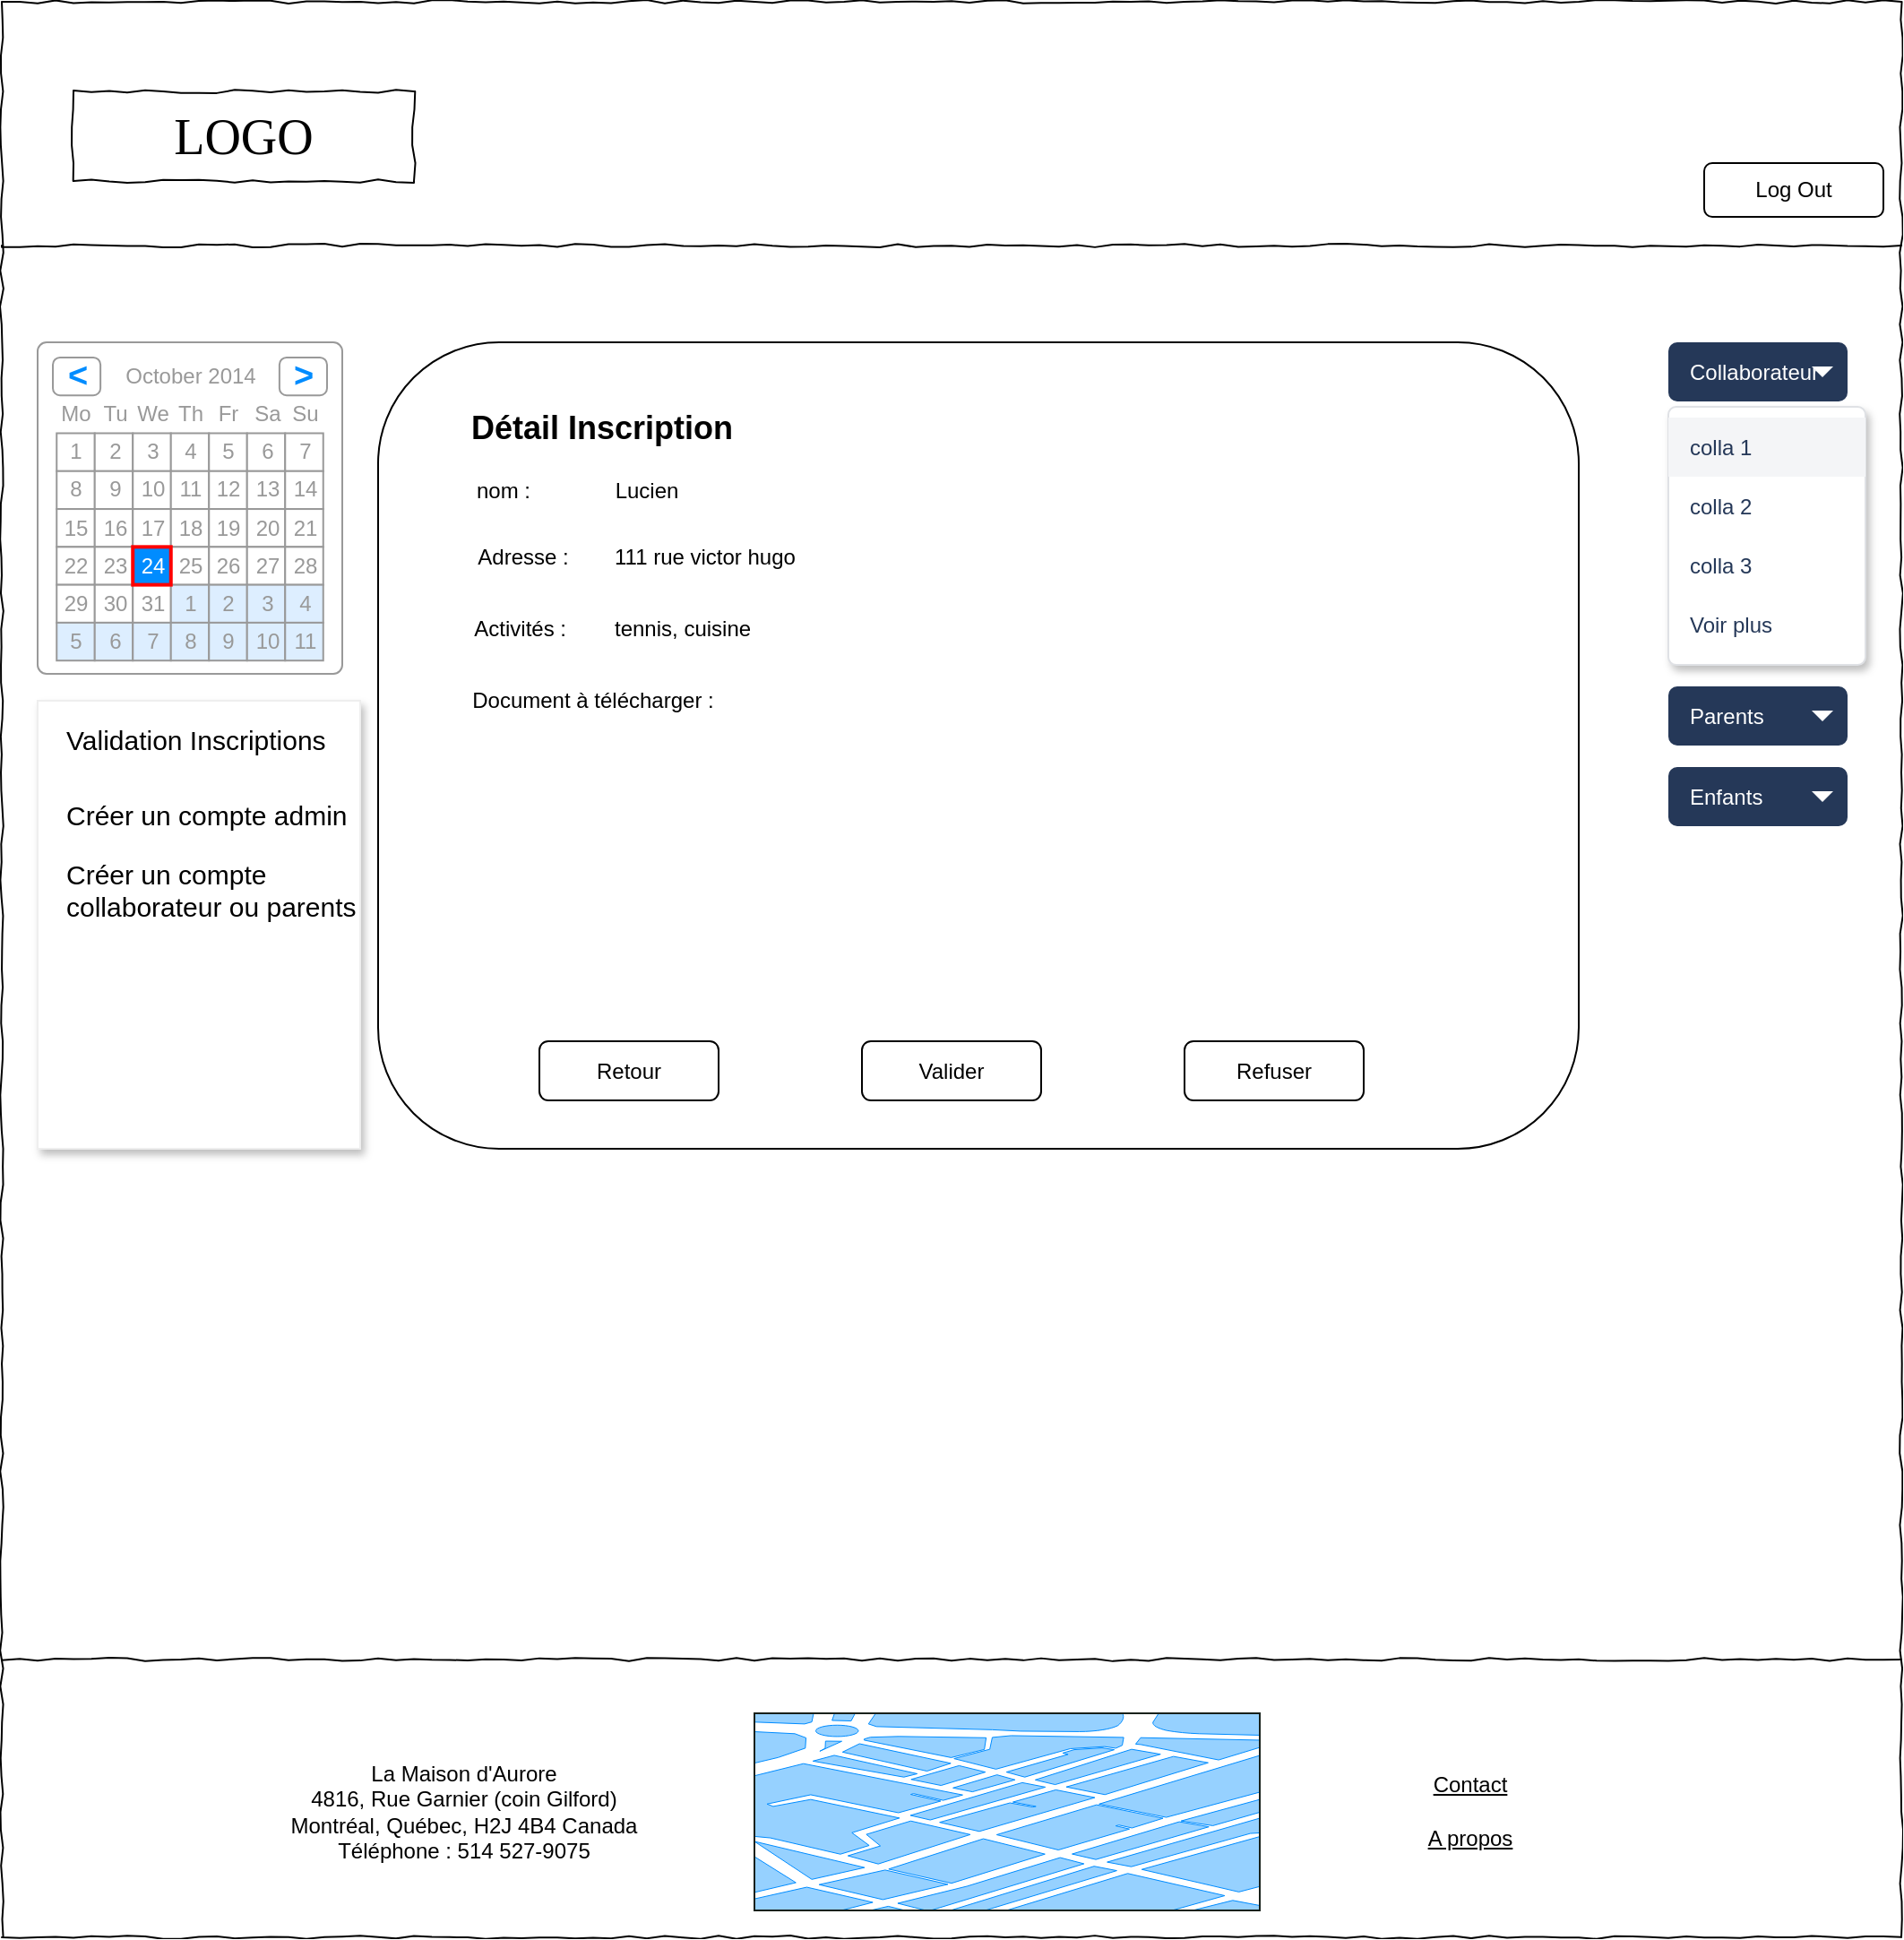 <mxfile version="12.7.8" type="device"><diagram id="pYdvfN5qoWfZJTJxI68F" name="Page-1"><mxGraphModel dx="1278" dy="531" grid="1" gridSize="10" guides="1" tooltips="1" connect="1" arrows="1" fold="1" page="1" pageScale="1" pageWidth="850" pageHeight="1100" math="0" shadow="0"><root><mxCell id="EzVGDinSTwjoO5Y0ohgU-0"/><mxCell id="EzVGDinSTwjoO5Y0ohgU-1" parent="EzVGDinSTwjoO5Y0ohgU-0"/><mxCell id="vW4Id9L8aDtQEj2Flu6k-0" value="" style="whiteSpace=wrap;html=1;rounded=0;shadow=0;labelBackgroundColor=none;strokeColor=#000000;strokeWidth=1;fillColor=none;fontFamily=Verdana;fontSize=12;fontColor=#000000;align=center;comic=1;" vertex="1" parent="EzVGDinSTwjoO5Y0ohgU-1"><mxGeometry x="20" y="10" width="1060" height="1080" as="geometry"/></mxCell><mxCell id="vW4Id9L8aDtQEj2Flu6k-1" value="LOGO" style="whiteSpace=wrap;html=1;rounded=0;shadow=0;labelBackgroundColor=none;strokeWidth=1;fontFamily=Verdana;fontSize=28;align=center;comic=1;" vertex="1" parent="EzVGDinSTwjoO5Y0ohgU-1"><mxGeometry x="60" y="60" width="190" height="50" as="geometry"/></mxCell><mxCell id="vW4Id9L8aDtQEj2Flu6k-2" value="" style="line;strokeWidth=1;html=1;rounded=0;shadow=0;labelBackgroundColor=none;fillColor=none;fontFamily=Verdana;fontSize=14;fontColor=#000000;align=center;comic=1;" vertex="1" parent="EzVGDinSTwjoO5Y0ohgU-1"><mxGeometry x="20" y="141" width="1060" height="10" as="geometry"/></mxCell><mxCell id="vW4Id9L8aDtQEj2Flu6k-3" value="" style="line;strokeWidth=1;html=1;rounded=0;shadow=0;labelBackgroundColor=none;fillColor=none;fontFamily=Verdana;fontSize=14;fontColor=#000000;align=center;comic=1;" vertex="1" parent="EzVGDinSTwjoO5Y0ohgU-1"><mxGeometry x="20" y="930" width="1060" height="10" as="geometry"/></mxCell><mxCell id="vW4Id9L8aDtQEj2Flu6k-4" value="Contact" style="text;html=1;strokeColor=none;fillColor=none;align=center;verticalAlign=middle;whiteSpace=wrap;rounded=0;fontStyle=4" vertex="1" parent="EzVGDinSTwjoO5Y0ohgU-1"><mxGeometry x="773" y="995" width="133" height="20" as="geometry"/></mxCell><mxCell id="vW4Id9L8aDtQEj2Flu6k-5" value="A propos" style="text;html=1;strokeColor=none;fillColor=none;align=center;verticalAlign=middle;whiteSpace=wrap;rounded=0;fontStyle=4" vertex="1" parent="EzVGDinSTwjoO5Y0ohgU-1"><mxGeometry x="773" y="1025" width="133" height="20" as="geometry"/></mxCell><mxCell id="vW4Id9L8aDtQEj2Flu6k-6" value="" style="verticalLabelPosition=bottom;verticalAlign=top;html=1;shadow=0;dashed=0;strokeWidth=1;shape=mxgraph.ios.iBgMap;strokeColor=#18211b;strokeColor2=#008cff;fillColor2=#96D1FF;" vertex="1" parent="EzVGDinSTwjoO5Y0ohgU-1"><mxGeometry x="440" y="965" width="282" height="110" as="geometry"/></mxCell><mxCell id="vW4Id9L8aDtQEj2Flu6k-7" value="La Maison d'Aurore &lt;br&gt;4816, Rue Garnier (coin Gilford)&lt;br&gt;Montréal, Québec, H2J 4B4 Canada &lt;br&gt;Téléphone : 514 527-9075" style="text;html=1;strokeColor=none;fillColor=none;align=center;verticalAlign=middle;whiteSpace=wrap;rounded=0;fontStyle=0" vertex="1" parent="EzVGDinSTwjoO5Y0ohgU-1"><mxGeometry x="177.5" y="955" width="200" height="130" as="geometry"/></mxCell><mxCell id="Zo04l2iPIsnCxyLnfSjC-65" value="" style="rounded=1;whiteSpace=wrap;html=1;" vertex="1" parent="EzVGDinSTwjoO5Y0ohgU-1"><mxGeometry x="230" y="200" width="670" height="450" as="geometry"/></mxCell><mxCell id="Zo04l2iPIsnCxyLnfSjC-66" value="&lt;b&gt;&lt;font style=&quot;font-size: 18px&quot;&gt;Détail Inscription&lt;/font&gt;&lt;/b&gt;" style="text;html=1;strokeColor=none;fillColor=none;align=left;verticalAlign=middle;whiteSpace=wrap;rounded=0;" vertex="1" parent="EzVGDinSTwjoO5Y0ohgU-1"><mxGeometry x="280" y="238" width="370" height="20" as="geometry"/></mxCell><mxCell id="Zo04l2iPIsnCxyLnfSjC-91" value="" style="group" vertex="1" connectable="0" parent="EzVGDinSTwjoO5Y0ohgU-1"><mxGeometry x="40" y="200" width="170" height="185" as="geometry"/></mxCell><mxCell id="Zo04l2iPIsnCxyLnfSjC-12" value="" style="strokeWidth=1;shadow=0;dashed=0;align=center;html=1;shape=mxgraph.mockup.forms.rrect;rSize=5;strokeColor=#999999;fillColor=#ffffff;" vertex="1" parent="Zo04l2iPIsnCxyLnfSjC-91"><mxGeometry width="170" height="185" as="geometry"/></mxCell><mxCell id="Zo04l2iPIsnCxyLnfSjC-13" value="October 2014" style="strokeWidth=1;shadow=0;dashed=0;align=center;html=1;shape=mxgraph.mockup.forms.anchor;fontColor=#999999;" vertex="1" parent="Zo04l2iPIsnCxyLnfSjC-12"><mxGeometry x="31.875" y="8.457" width="106.25" height="21.143" as="geometry"/></mxCell><mxCell id="Zo04l2iPIsnCxyLnfSjC-14" value="&lt;" style="strokeWidth=1;shadow=0;dashed=0;align=center;html=1;shape=mxgraph.mockup.forms.rrect;rSize=4;strokeColor=#999999;fontColor=#008cff;fontSize=19;fontStyle=1;" vertex="1" parent="Zo04l2iPIsnCxyLnfSjC-12"><mxGeometry x="8.5" y="8.457" width="26.562" height="21.143" as="geometry"/></mxCell><mxCell id="Zo04l2iPIsnCxyLnfSjC-15" value="&gt;" style="strokeWidth=1;shadow=0;dashed=0;align=center;html=1;shape=mxgraph.mockup.forms.rrect;rSize=4;strokeColor=#999999;fontColor=#008cff;fontSize=19;fontStyle=1;" vertex="1" parent="Zo04l2iPIsnCxyLnfSjC-12"><mxGeometry x="134.938" y="8.457" width="26.562" height="21.143" as="geometry"/></mxCell><mxCell id="Zo04l2iPIsnCxyLnfSjC-16" value="Mo" style="strokeWidth=1;shadow=0;dashed=0;align=center;html=1;shape=mxgraph.mockup.forms.anchor;fontColor=#999999;" vertex="1" parent="Zo04l2iPIsnCxyLnfSjC-12"><mxGeometry x="10.625" y="29.6" width="21.25" height="21.143" as="geometry"/></mxCell><mxCell id="Zo04l2iPIsnCxyLnfSjC-17" value="Tu" style="strokeWidth=1;shadow=0;dashed=0;align=center;html=1;shape=mxgraph.mockup.forms.anchor;fontColor=#999999;" vertex="1" parent="Zo04l2iPIsnCxyLnfSjC-12"><mxGeometry x="31.875" y="29.6" width="21.25" height="21.143" as="geometry"/></mxCell><mxCell id="Zo04l2iPIsnCxyLnfSjC-18" value="We" style="strokeWidth=1;shadow=0;dashed=0;align=center;html=1;shape=mxgraph.mockup.forms.anchor;fontColor=#999999;" vertex="1" parent="Zo04l2iPIsnCxyLnfSjC-12"><mxGeometry x="53.125" y="29.6" width="21.25" height="21.143" as="geometry"/></mxCell><mxCell id="Zo04l2iPIsnCxyLnfSjC-19" value="Th" style="strokeWidth=1;shadow=0;dashed=0;align=center;html=1;shape=mxgraph.mockup.forms.anchor;fontColor=#999999;" vertex="1" parent="Zo04l2iPIsnCxyLnfSjC-12"><mxGeometry x="74.375" y="29.6" width="21.25" height="21.143" as="geometry"/></mxCell><mxCell id="Zo04l2iPIsnCxyLnfSjC-20" value="Fr" style="strokeWidth=1;shadow=0;dashed=0;align=center;html=1;shape=mxgraph.mockup.forms.anchor;fontColor=#999999;" vertex="1" parent="Zo04l2iPIsnCxyLnfSjC-12"><mxGeometry x="95.625" y="29.6" width="21.25" height="21.143" as="geometry"/></mxCell><mxCell id="Zo04l2iPIsnCxyLnfSjC-21" value="Sa" style="strokeWidth=1;shadow=0;dashed=0;align=center;html=1;shape=mxgraph.mockup.forms.anchor;fontColor=#999999;" vertex="1" parent="Zo04l2iPIsnCxyLnfSjC-12"><mxGeometry x="116.875" y="29.6" width="21.25" height="21.143" as="geometry"/></mxCell><mxCell id="Zo04l2iPIsnCxyLnfSjC-22" value="Su" style="strokeWidth=1;shadow=0;dashed=0;align=center;html=1;shape=mxgraph.mockup.forms.anchor;fontColor=#999999;" vertex="1" parent="Zo04l2iPIsnCxyLnfSjC-12"><mxGeometry x="138.125" y="29.6" width="21.25" height="21.143" as="geometry"/></mxCell><mxCell id="Zo04l2iPIsnCxyLnfSjC-23" value="1" style="strokeWidth=1;shadow=0;dashed=0;align=center;html=1;shape=mxgraph.mockup.forms.rrect;rSize=0;strokeColor=#999999;fontColor=#999999;" vertex="1" parent="Zo04l2iPIsnCxyLnfSjC-12"><mxGeometry x="10.625" y="50.743" width="21.25" height="21.143" as="geometry"/></mxCell><mxCell id="Zo04l2iPIsnCxyLnfSjC-24" value="2" style="strokeWidth=1;shadow=0;dashed=0;align=center;html=1;shape=mxgraph.mockup.forms.rrect;rSize=0;strokeColor=#999999;fontColor=#999999;" vertex="1" parent="Zo04l2iPIsnCxyLnfSjC-12"><mxGeometry x="31.875" y="50.743" width="21.25" height="21.143" as="geometry"/></mxCell><mxCell id="Zo04l2iPIsnCxyLnfSjC-25" value="3" style="strokeWidth=1;shadow=0;dashed=0;align=center;html=1;shape=mxgraph.mockup.forms.rrect;rSize=0;strokeColor=#999999;fontColor=#999999;" vertex="1" parent="Zo04l2iPIsnCxyLnfSjC-12"><mxGeometry x="53.125" y="50.743" width="21.25" height="21.143" as="geometry"/></mxCell><mxCell id="Zo04l2iPIsnCxyLnfSjC-26" value="4" style="strokeWidth=1;shadow=0;dashed=0;align=center;html=1;shape=mxgraph.mockup.forms.rrect;rSize=0;strokeColor=#999999;fontColor=#999999;" vertex="1" parent="Zo04l2iPIsnCxyLnfSjC-12"><mxGeometry x="74.375" y="50.743" width="21.25" height="21.143" as="geometry"/></mxCell><mxCell id="Zo04l2iPIsnCxyLnfSjC-27" value="5" style="strokeWidth=1;shadow=0;dashed=0;align=center;html=1;shape=mxgraph.mockup.forms.rrect;rSize=0;strokeColor=#999999;fontColor=#999999;" vertex="1" parent="Zo04l2iPIsnCxyLnfSjC-12"><mxGeometry x="95.625" y="50.743" width="21.25" height="21.143" as="geometry"/></mxCell><mxCell id="Zo04l2iPIsnCxyLnfSjC-28" value="6" style="strokeWidth=1;shadow=0;dashed=0;align=center;html=1;shape=mxgraph.mockup.forms.rrect;rSize=0;strokeColor=#999999;fontColor=#999999;" vertex="1" parent="Zo04l2iPIsnCxyLnfSjC-12"><mxGeometry x="116.875" y="50.743" width="21.25" height="21.143" as="geometry"/></mxCell><mxCell id="Zo04l2iPIsnCxyLnfSjC-29" value="7" style="strokeWidth=1;shadow=0;dashed=0;align=center;html=1;shape=mxgraph.mockup.forms.rrect;rSize=0;strokeColor=#999999;fontColor=#999999;" vertex="1" parent="Zo04l2iPIsnCxyLnfSjC-12"><mxGeometry x="138.125" y="50.743" width="21.25" height="21.143" as="geometry"/></mxCell><mxCell id="Zo04l2iPIsnCxyLnfSjC-30" value="8" style="strokeWidth=1;shadow=0;dashed=0;align=center;html=1;shape=mxgraph.mockup.forms.rrect;rSize=0;strokeColor=#999999;fontColor=#999999;" vertex="1" parent="Zo04l2iPIsnCxyLnfSjC-12"><mxGeometry x="10.625" y="71.886" width="21.25" height="21.143" as="geometry"/></mxCell><mxCell id="Zo04l2iPIsnCxyLnfSjC-31" value="9" style="strokeWidth=1;shadow=0;dashed=0;align=center;html=1;shape=mxgraph.mockup.forms.rrect;rSize=0;strokeColor=#999999;fontColor=#999999;" vertex="1" parent="Zo04l2iPIsnCxyLnfSjC-12"><mxGeometry x="31.875" y="71.886" width="21.25" height="21.143" as="geometry"/></mxCell><mxCell id="Zo04l2iPIsnCxyLnfSjC-32" value="10" style="strokeWidth=1;shadow=0;dashed=0;align=center;html=1;shape=mxgraph.mockup.forms.rrect;rSize=0;strokeColor=#999999;fontColor=#999999;" vertex="1" parent="Zo04l2iPIsnCxyLnfSjC-12"><mxGeometry x="53.125" y="71.886" width="21.25" height="21.143" as="geometry"/></mxCell><mxCell id="Zo04l2iPIsnCxyLnfSjC-33" value="11" style="strokeWidth=1;shadow=0;dashed=0;align=center;html=1;shape=mxgraph.mockup.forms.rrect;rSize=0;strokeColor=#999999;fontColor=#999999;" vertex="1" parent="Zo04l2iPIsnCxyLnfSjC-12"><mxGeometry x="74.375" y="71.886" width="21.25" height="21.143" as="geometry"/></mxCell><mxCell id="Zo04l2iPIsnCxyLnfSjC-34" value="12" style="strokeWidth=1;shadow=0;dashed=0;align=center;html=1;shape=mxgraph.mockup.forms.rrect;rSize=0;strokeColor=#999999;fontColor=#999999;" vertex="1" parent="Zo04l2iPIsnCxyLnfSjC-12"><mxGeometry x="95.625" y="71.886" width="21.25" height="21.143" as="geometry"/></mxCell><mxCell id="Zo04l2iPIsnCxyLnfSjC-35" value="13" style="strokeWidth=1;shadow=0;dashed=0;align=center;html=1;shape=mxgraph.mockup.forms.rrect;rSize=0;strokeColor=#999999;fontColor=#999999;" vertex="1" parent="Zo04l2iPIsnCxyLnfSjC-12"><mxGeometry x="116.875" y="71.886" width="21.25" height="21.143" as="geometry"/></mxCell><mxCell id="Zo04l2iPIsnCxyLnfSjC-36" value="14" style="strokeWidth=1;shadow=0;dashed=0;align=center;html=1;shape=mxgraph.mockup.forms.rrect;rSize=0;strokeColor=#999999;fontColor=#999999;" vertex="1" parent="Zo04l2iPIsnCxyLnfSjC-12"><mxGeometry x="138.125" y="71.886" width="21.25" height="21.143" as="geometry"/></mxCell><mxCell id="Zo04l2iPIsnCxyLnfSjC-37" value="15" style="strokeWidth=1;shadow=0;dashed=0;align=center;html=1;shape=mxgraph.mockup.forms.rrect;rSize=0;strokeColor=#999999;fontColor=#999999;" vertex="1" parent="Zo04l2iPIsnCxyLnfSjC-12"><mxGeometry x="10.625" y="93.029" width="21.25" height="21.143" as="geometry"/></mxCell><mxCell id="Zo04l2iPIsnCxyLnfSjC-38" value="16" style="strokeWidth=1;shadow=0;dashed=0;align=center;html=1;shape=mxgraph.mockup.forms.rrect;rSize=0;strokeColor=#999999;fontColor=#999999;" vertex="1" parent="Zo04l2iPIsnCxyLnfSjC-12"><mxGeometry x="31.875" y="93.029" width="21.25" height="21.143" as="geometry"/></mxCell><mxCell id="Zo04l2iPIsnCxyLnfSjC-39" value="17" style="strokeWidth=1;shadow=0;dashed=0;align=center;html=1;shape=mxgraph.mockup.forms.rrect;rSize=0;strokeColor=#999999;fontColor=#999999;" vertex="1" parent="Zo04l2iPIsnCxyLnfSjC-12"><mxGeometry x="53.125" y="93.029" width="21.25" height="21.143" as="geometry"/></mxCell><mxCell id="Zo04l2iPIsnCxyLnfSjC-40" value="18" style="strokeWidth=1;shadow=0;dashed=0;align=center;html=1;shape=mxgraph.mockup.forms.rrect;rSize=0;strokeColor=#999999;fontColor=#999999;" vertex="1" parent="Zo04l2iPIsnCxyLnfSjC-12"><mxGeometry x="74.375" y="93.029" width="21.25" height="21.143" as="geometry"/></mxCell><mxCell id="Zo04l2iPIsnCxyLnfSjC-41" value="19" style="strokeWidth=1;shadow=0;dashed=0;align=center;html=1;shape=mxgraph.mockup.forms.rrect;rSize=0;strokeColor=#999999;fontColor=#999999;" vertex="1" parent="Zo04l2iPIsnCxyLnfSjC-12"><mxGeometry x="95.625" y="93.029" width="21.25" height="21.143" as="geometry"/></mxCell><mxCell id="Zo04l2iPIsnCxyLnfSjC-42" value="20" style="strokeWidth=1;shadow=0;dashed=0;align=center;html=1;shape=mxgraph.mockup.forms.rrect;rSize=0;strokeColor=#999999;fontColor=#999999;" vertex="1" parent="Zo04l2iPIsnCxyLnfSjC-12"><mxGeometry x="116.875" y="93.029" width="21.25" height="21.143" as="geometry"/></mxCell><mxCell id="Zo04l2iPIsnCxyLnfSjC-43" value="21" style="strokeWidth=1;shadow=0;dashed=0;align=center;html=1;shape=mxgraph.mockup.forms.rrect;rSize=0;strokeColor=#999999;fontColor=#999999;" vertex="1" parent="Zo04l2iPIsnCxyLnfSjC-12"><mxGeometry x="138.125" y="93.029" width="21.25" height="21.143" as="geometry"/></mxCell><mxCell id="Zo04l2iPIsnCxyLnfSjC-44" value="22" style="strokeWidth=1;shadow=0;dashed=0;align=center;html=1;shape=mxgraph.mockup.forms.rrect;rSize=0;strokeColor=#999999;fontColor=#999999;" vertex="1" parent="Zo04l2iPIsnCxyLnfSjC-12"><mxGeometry x="10.625" y="114.171" width="21.25" height="21.143" as="geometry"/></mxCell><mxCell id="Zo04l2iPIsnCxyLnfSjC-45" value="23" style="strokeWidth=1;shadow=0;dashed=0;align=center;html=1;shape=mxgraph.mockup.forms.rrect;rSize=0;strokeColor=#999999;fontColor=#999999;" vertex="1" parent="Zo04l2iPIsnCxyLnfSjC-12"><mxGeometry x="31.875" y="114.171" width="21.25" height="21.143" as="geometry"/></mxCell><mxCell id="Zo04l2iPIsnCxyLnfSjC-46" value="25" style="strokeWidth=1;shadow=0;dashed=0;align=center;html=1;shape=mxgraph.mockup.forms.rrect;rSize=0;strokeColor=#999999;fontColor=#999999;" vertex="1" parent="Zo04l2iPIsnCxyLnfSjC-12"><mxGeometry x="74.375" y="114.171" width="21.25" height="21.143" as="geometry"/></mxCell><mxCell id="Zo04l2iPIsnCxyLnfSjC-47" value="26" style="strokeWidth=1;shadow=0;dashed=0;align=center;html=1;shape=mxgraph.mockup.forms.rrect;rSize=0;strokeColor=#999999;fontColor=#999999;" vertex="1" parent="Zo04l2iPIsnCxyLnfSjC-12"><mxGeometry x="95.625" y="114.171" width="21.25" height="21.143" as="geometry"/></mxCell><mxCell id="Zo04l2iPIsnCxyLnfSjC-48" value="27" style="strokeWidth=1;shadow=0;dashed=0;align=center;html=1;shape=mxgraph.mockup.forms.rrect;rSize=0;strokeColor=#999999;fontColor=#999999;" vertex="1" parent="Zo04l2iPIsnCxyLnfSjC-12"><mxGeometry x="116.875" y="114.171" width="21.25" height="21.143" as="geometry"/></mxCell><mxCell id="Zo04l2iPIsnCxyLnfSjC-49" value="28" style="strokeWidth=1;shadow=0;dashed=0;align=center;html=1;shape=mxgraph.mockup.forms.rrect;rSize=0;strokeColor=#999999;fontColor=#999999;" vertex="1" parent="Zo04l2iPIsnCxyLnfSjC-12"><mxGeometry x="138.125" y="114.171" width="21.25" height="21.143" as="geometry"/></mxCell><mxCell id="Zo04l2iPIsnCxyLnfSjC-50" value="29" style="strokeWidth=1;shadow=0;dashed=0;align=center;html=1;shape=mxgraph.mockup.forms.rrect;rSize=0;strokeColor=#999999;fontColor=#999999;" vertex="1" parent="Zo04l2iPIsnCxyLnfSjC-12"><mxGeometry x="10.625" y="135.314" width="21.25" height="21.143" as="geometry"/></mxCell><mxCell id="Zo04l2iPIsnCxyLnfSjC-51" value="30" style="strokeWidth=1;shadow=0;dashed=0;align=center;html=1;shape=mxgraph.mockup.forms.rrect;rSize=0;strokeColor=#999999;fontColor=#999999;" vertex="1" parent="Zo04l2iPIsnCxyLnfSjC-12"><mxGeometry x="31.875" y="135.314" width="21.25" height="21.143" as="geometry"/></mxCell><mxCell id="Zo04l2iPIsnCxyLnfSjC-52" value="31" style="strokeWidth=1;shadow=0;dashed=0;align=center;html=1;shape=mxgraph.mockup.forms.rrect;rSize=0;strokeColor=#999999;fontColor=#999999;" vertex="1" parent="Zo04l2iPIsnCxyLnfSjC-12"><mxGeometry x="53.125" y="135.314" width="21.25" height="21.143" as="geometry"/></mxCell><mxCell id="Zo04l2iPIsnCxyLnfSjC-53" value="1" style="strokeWidth=1;shadow=0;dashed=0;align=center;html=1;shape=mxgraph.mockup.forms.rrect;rSize=0;strokeColor=#999999;fontColor=#999999;fillColor=#ddeeff;" vertex="1" parent="Zo04l2iPIsnCxyLnfSjC-12"><mxGeometry x="74.375" y="135.314" width="21.25" height="21.143" as="geometry"/></mxCell><mxCell id="Zo04l2iPIsnCxyLnfSjC-54" value="2" style="strokeWidth=1;shadow=0;dashed=0;align=center;html=1;shape=mxgraph.mockup.forms.rrect;rSize=0;strokeColor=#999999;fontColor=#999999;fillColor=#ddeeff;" vertex="1" parent="Zo04l2iPIsnCxyLnfSjC-12"><mxGeometry x="95.625" y="135.314" width="21.25" height="21.143" as="geometry"/></mxCell><mxCell id="Zo04l2iPIsnCxyLnfSjC-55" value="3" style="strokeWidth=1;shadow=0;dashed=0;align=center;html=1;shape=mxgraph.mockup.forms.rrect;rSize=0;strokeColor=#999999;fontColor=#999999;fillColor=#ddeeff;" vertex="1" parent="Zo04l2iPIsnCxyLnfSjC-12"><mxGeometry x="116.875" y="135.314" width="21.25" height="21.143" as="geometry"/></mxCell><mxCell id="Zo04l2iPIsnCxyLnfSjC-56" value="4" style="strokeWidth=1;shadow=0;dashed=0;align=center;html=1;shape=mxgraph.mockup.forms.rrect;rSize=0;strokeColor=#999999;fontColor=#999999;fillColor=#ddeeff;" vertex="1" parent="Zo04l2iPIsnCxyLnfSjC-12"><mxGeometry x="138.125" y="135.314" width="21.25" height="21.143" as="geometry"/></mxCell><mxCell id="Zo04l2iPIsnCxyLnfSjC-57" value="5" style="strokeWidth=1;shadow=0;dashed=0;align=center;html=1;shape=mxgraph.mockup.forms.rrect;rSize=0;strokeColor=#999999;fontColor=#999999;fillColor=#ddeeff;" vertex="1" parent="Zo04l2iPIsnCxyLnfSjC-12"><mxGeometry x="10.625" y="156.457" width="21.25" height="21.143" as="geometry"/></mxCell><mxCell id="Zo04l2iPIsnCxyLnfSjC-58" value="6" style="strokeWidth=1;shadow=0;dashed=0;align=center;html=1;shape=mxgraph.mockup.forms.rrect;rSize=0;strokeColor=#999999;fontColor=#999999;fillColor=#ddeeff;" vertex="1" parent="Zo04l2iPIsnCxyLnfSjC-12"><mxGeometry x="31.875" y="156.457" width="21.25" height="21.143" as="geometry"/></mxCell><mxCell id="Zo04l2iPIsnCxyLnfSjC-59" value="7" style="strokeWidth=1;shadow=0;dashed=0;align=center;html=1;shape=mxgraph.mockup.forms.rrect;rSize=0;strokeColor=#999999;fontColor=#999999;fillColor=#ddeeff;" vertex="1" parent="Zo04l2iPIsnCxyLnfSjC-12"><mxGeometry x="53.125" y="156.457" width="21.25" height="21.143" as="geometry"/></mxCell><mxCell id="Zo04l2iPIsnCxyLnfSjC-60" value="8" style="strokeWidth=1;shadow=0;dashed=0;align=center;html=1;shape=mxgraph.mockup.forms.rrect;rSize=0;strokeColor=#999999;fontColor=#999999;fillColor=#ddeeff;" vertex="1" parent="Zo04l2iPIsnCxyLnfSjC-12"><mxGeometry x="74.375" y="156.457" width="21.25" height="21.143" as="geometry"/></mxCell><mxCell id="Zo04l2iPIsnCxyLnfSjC-61" value="9" style="strokeWidth=1;shadow=0;dashed=0;align=center;html=1;shape=mxgraph.mockup.forms.rrect;rSize=0;strokeColor=#999999;fontColor=#999999;fillColor=#ddeeff;" vertex="1" parent="Zo04l2iPIsnCxyLnfSjC-12"><mxGeometry x="95.625" y="156.457" width="21.25" height="21.143" as="geometry"/></mxCell><mxCell id="Zo04l2iPIsnCxyLnfSjC-62" value="10" style="strokeWidth=1;shadow=0;dashed=0;align=center;html=1;shape=mxgraph.mockup.forms.rrect;rSize=0;strokeColor=#999999;fontColor=#999999;fillColor=#ddeeff;" vertex="1" parent="Zo04l2iPIsnCxyLnfSjC-12"><mxGeometry x="116.875" y="156.457" width="21.25" height="21.143" as="geometry"/></mxCell><mxCell id="Zo04l2iPIsnCxyLnfSjC-63" value="11" style="strokeWidth=1;shadow=0;dashed=0;align=center;html=1;shape=mxgraph.mockup.forms.rrect;rSize=0;strokeColor=#999999;fontColor=#999999;fillColor=#ddeeff;" vertex="1" parent="Zo04l2iPIsnCxyLnfSjC-12"><mxGeometry x="138.125" y="156.457" width="21.25" height="21.143" as="geometry"/></mxCell><mxCell id="Zo04l2iPIsnCxyLnfSjC-64" value="24" style="strokeWidth=1;shadow=0;dashed=0;align=center;html=1;shape=mxgraph.mockup.forms.rrect;rSize=0;strokeColor=#ff0000;fontColor=#ffffff;strokeWidth=2;fillColor=#008cff;" vertex="1" parent="Zo04l2iPIsnCxyLnfSjC-12"><mxGeometry x="53.125" y="114.171" width="21.25" height="21.143" as="geometry"/></mxCell><mxCell id="Zo04l2iPIsnCxyLnfSjC-118" value="" style="perimeter=none;dashed=0;shape=rect;fillColor=#ffffff;strokeColor=#eeeeee;shadow=1;" vertex="1" parent="EzVGDinSTwjoO5Y0ohgU-1"><mxGeometry x="40" y="400" width="180" height="250" as="geometry"/></mxCell><mxCell id="Zo04l2iPIsnCxyLnfSjC-119" value="Validation Inscriptions" style="text;verticalAlign=middle;fontSize=15;spacing=16;resizeWidth=1;" vertex="1" parent="Zo04l2iPIsnCxyLnfSjC-118"><mxGeometry width="180" height="42" relative="1" as="geometry"><mxPoint as="offset"/></mxGeometry></mxCell><mxCell id="Zo04l2iPIsnCxyLnfSjC-120" value="Créer un compte admin" style="text;verticalAlign=middle;fontSize=15;spacing=16;resizeWidth=1;" vertex="1" parent="Zo04l2iPIsnCxyLnfSjC-118"><mxGeometry width="180" height="42" relative="1" as="geometry"><mxPoint y="42" as="offset"/></mxGeometry></mxCell><mxCell id="Zo04l2iPIsnCxyLnfSjC-121" value="Créer un compte&#10;collaborateur ou parents" style="text;verticalAlign=middle;fontSize=15;spacing=16;resizeWidth=1;" vertex="1" parent="Zo04l2iPIsnCxyLnfSjC-118"><mxGeometry width="190.588" height="42" relative="1" as="geometry"><mxPoint y="84" as="offset"/></mxGeometry></mxCell><mxCell id="Zo04l2iPIsnCxyLnfSjC-126" value="Log Out" style="rounded=1;whiteSpace=wrap;html=1;" vertex="1" parent="EzVGDinSTwjoO5Y0ohgU-1"><mxGeometry x="970" y="100" width="100" height="30" as="geometry"/></mxCell><mxCell id="Zo04l2iPIsnCxyLnfSjC-136" value="" style="group" vertex="1" connectable="0" parent="EzVGDinSTwjoO5Y0ohgU-1"><mxGeometry x="950" y="480" width="110" height="417" as="geometry"/></mxCell><mxCell id="Zo04l2iPIsnCxyLnfSjC-1" value="" style="group" vertex="1" connectable="0" parent="Zo04l2iPIsnCxyLnfSjC-136"><mxGeometry y="192" width="110" height="180" as="geometry"/></mxCell><mxCell id="Zo04l2iPIsnCxyLnfSjC-135" value="" style="group" vertex="1" connectable="0" parent="Zo04l2iPIsnCxyLnfSjC-1"><mxGeometry y="-280" width="100" height="33" as="geometry"/></mxCell><mxCell id="vW4Id9L8aDtQEj2Flu6k-44" value="Parents" style="rounded=1;fillColor=#253858;strokeColor=none;html=1;fontColor=#ffffff;align=left;fontSize=12;spacingLeft=10" vertex="1" parent="Zo04l2iPIsnCxyLnfSjC-135"><mxGeometry width="100" height="33" as="geometry"/></mxCell><mxCell id="vW4Id9L8aDtQEj2Flu6k-45" value="" style="shape=triangle;direction=south;fillColor=#ffffff;strokeColor=none;html=1" vertex="1" parent="vW4Id9L8aDtQEj2Flu6k-44"><mxGeometry x="1" y="0.5" width="12" height="6" relative="1" as="geometry"><mxPoint x="-20" y="-3" as="offset"/></mxGeometry></mxCell><mxCell id="Zo04l2iPIsnCxyLnfSjC-2" value="" style="group" vertex="1" connectable="0" parent="Zo04l2iPIsnCxyLnfSjC-136"><mxGeometry y="237" width="110" height="180" as="geometry"/></mxCell><mxCell id="Zo04l2iPIsnCxyLnfSjC-3" value="Enfants" style="rounded=1;fillColor=#253858;strokeColor=none;html=1;fontColor=#ffffff;align=left;fontSize=12;spacingLeft=10" vertex="1" parent="Zo04l2iPIsnCxyLnfSjC-2"><mxGeometry y="-280" width="100" height="33" as="geometry"/></mxCell><mxCell id="Zo04l2iPIsnCxyLnfSjC-4" value="" style="shape=triangle;direction=south;fillColor=#ffffff;strokeColor=none;html=1" vertex="1" parent="Zo04l2iPIsnCxyLnfSjC-3"><mxGeometry x="1" y="0.5" width="12" height="6" relative="1" as="geometry"><mxPoint x="-20" y="-3" as="offset"/></mxGeometry></mxCell><mxCell id="Zo04l2iPIsnCxyLnfSjC-95" value="" style="group" vertex="1" connectable="0" parent="Zo04l2iPIsnCxyLnfSjC-136"><mxGeometry y="-280" width="110" height="180" as="geometry"/></mxCell><mxCell id="Zo04l2iPIsnCxyLnfSjC-71" value="" style="group" vertex="1" connectable="0" parent="Zo04l2iPIsnCxyLnfSjC-95"><mxGeometry width="110" height="180" as="geometry"/></mxCell><mxCell id="Zo04l2iPIsnCxyLnfSjC-10" value="" style="group" vertex="1" connectable="0" parent="Zo04l2iPIsnCxyLnfSjC-71"><mxGeometry width="110" height="180" as="geometry"/></mxCell><mxCell id="Zo04l2iPIsnCxyLnfSjC-0" value="" style="group" vertex="1" connectable="0" parent="Zo04l2iPIsnCxyLnfSjC-10"><mxGeometry width="110" height="180" as="geometry"/></mxCell><mxCell id="vW4Id9L8aDtQEj2Flu6k-36" value="Collaborateur" style="rounded=1;fillColor=#253858;strokeColor=none;html=1;fontColor=#ffffff;align=left;fontSize=12;spacingLeft=10" vertex="1" parent="Zo04l2iPIsnCxyLnfSjC-0"><mxGeometry width="100" height="33" as="geometry"/></mxCell><mxCell id="vW4Id9L8aDtQEj2Flu6k-37" value="" style="shape=triangle;direction=south;fillColor=#ffffff;strokeColor=none;html=1" vertex="1" parent="vW4Id9L8aDtQEj2Flu6k-36"><mxGeometry x="1" y="0.5" width="12" height="6" relative="1" as="geometry"><mxPoint x="-20" y="-3" as="offset"/></mxGeometry></mxCell><mxCell id="vW4Id9L8aDtQEj2Flu6k-38" value="" style="rounded=1;fillColor=#ffffff;strokeColor=#DFE1E5;shadow=1;html=1;arcSize=4" vertex="1" parent="Zo04l2iPIsnCxyLnfSjC-0"><mxGeometry y="36" width="110" height="144" as="geometry"/></mxCell><mxCell id="vW4Id9L8aDtQEj2Flu6k-39" value="colla 1" style="rounded=0;fillColor=#F4F5F7;strokeColor=none;shadow=0;html=1;align=left;fontSize=12;spacingLeft=10;fontColor=#253858;resizeWidth=1" vertex="1" parent="vW4Id9L8aDtQEj2Flu6k-38"><mxGeometry width="110" height="33" relative="1" as="geometry"><mxPoint y="6" as="offset"/></mxGeometry></mxCell><mxCell id="vW4Id9L8aDtQEj2Flu6k-40" value="colla 2" style="rounded=0;fillColor=none;strokeColor=none;shadow=0;html=1;align=left;fontSize=12;spacingLeft=10;fontColor=#253858;resizeWidth=1" vertex="1" parent="vW4Id9L8aDtQEj2Flu6k-38"><mxGeometry width="110" height="33" relative="1" as="geometry"><mxPoint y="39" as="offset"/></mxGeometry></mxCell><mxCell id="vW4Id9L8aDtQEj2Flu6k-41" value="colla 3" style="rounded=0;fillColor=none;strokeColor=none;shadow=0;html=1;align=left;fontSize=12;spacingLeft=10;fontColor=#253858;resizeWidth=1" vertex="1" parent="vW4Id9L8aDtQEj2Flu6k-38"><mxGeometry width="110" height="33" relative="1" as="geometry"><mxPoint y="72" as="offset"/></mxGeometry></mxCell><mxCell id="vW4Id9L8aDtQEj2Flu6k-42" value="Voir plus" style="rounded=0;fillColor=none;strokeColor=none;shadow=0;html=1;align=left;fontSize=12;spacingLeft=10;fontColor=#253858;resizeWidth=1" vertex="1" parent="vW4Id9L8aDtQEj2Flu6k-38"><mxGeometry width="110" height="33" relative="1" as="geometry"><mxPoint y="105" as="offset"/></mxGeometry></mxCell><mxCell id="Zo04l2iPIsnCxyLnfSjC-141" value="nom :" style="text;html=1;strokeColor=none;fillColor=none;align=center;verticalAlign=middle;whiteSpace=wrap;rounded=0;" vertex="1" parent="EzVGDinSTwjoO5Y0ohgU-1"><mxGeometry x="280" y="273" width="40" height="20" as="geometry"/></mxCell><mxCell id="Zo04l2iPIsnCxyLnfSjC-142" value="Lucien" style="text;html=1;strokeColor=none;fillColor=none;align=center;verticalAlign=middle;whiteSpace=wrap;rounded=0;" vertex="1" parent="EzVGDinSTwjoO5Y0ohgU-1"><mxGeometry x="360" y="273" width="40" height="20" as="geometry"/></mxCell><mxCell id="Zo04l2iPIsnCxyLnfSjC-143" value="Adresse :" style="text;html=1;strokeColor=none;fillColor=none;align=center;verticalAlign=middle;whiteSpace=wrap;rounded=0;" vertex="1" parent="EzVGDinSTwjoO5Y0ohgU-1"><mxGeometry x="276" y="310" width="70" height="20" as="geometry"/></mxCell><mxCell id="Zo04l2iPIsnCxyLnfSjC-144" value="111 rue victor hugo" style="text;html=1;strokeColor=none;fillColor=none;align=left;verticalAlign=middle;whiteSpace=wrap;rounded=0;" vertex="1" parent="EzVGDinSTwjoO5Y0ohgU-1"><mxGeometry x="360" y="310" width="220" height="20" as="geometry"/></mxCell><mxCell id="Zo04l2iPIsnCxyLnfSjC-145" value="Activités :&amp;nbsp;" style="text;html=1;strokeColor=none;fillColor=none;align=center;verticalAlign=middle;whiteSpace=wrap;rounded=0;" vertex="1" parent="EzVGDinSTwjoO5Y0ohgU-1"><mxGeometry x="276" y="350" width="70" height="20" as="geometry"/></mxCell><mxCell id="Zo04l2iPIsnCxyLnfSjC-146" value="tennis, cuisine" style="text;html=1;strokeColor=none;fillColor=none;align=left;verticalAlign=middle;whiteSpace=wrap;rounded=0;" vertex="1" parent="EzVGDinSTwjoO5Y0ohgU-1"><mxGeometry x="360" y="350" width="220" height="20" as="geometry"/></mxCell><mxCell id="Zo04l2iPIsnCxyLnfSjC-147" value="Valider" style="rounded=1;whiteSpace=wrap;html=1;" vertex="1" parent="EzVGDinSTwjoO5Y0ohgU-1"><mxGeometry x="500" y="590" width="100" height="33" as="geometry"/></mxCell><mxCell id="Zo04l2iPIsnCxyLnfSjC-148" value="Refuser" style="rounded=1;whiteSpace=wrap;html=1;" vertex="1" parent="EzVGDinSTwjoO5Y0ohgU-1"><mxGeometry x="680" y="590" width="100" height="33" as="geometry"/></mxCell><mxCell id="Zo04l2iPIsnCxyLnfSjC-149" value="Retour" style="rounded=1;whiteSpace=wrap;html=1;" vertex="1" parent="EzVGDinSTwjoO5Y0ohgU-1"><mxGeometry x="320" y="590" width="100" height="33" as="geometry"/></mxCell><mxCell id="Zo04l2iPIsnCxyLnfSjC-150" value="Document à télécharger :" style="text;html=1;strokeColor=none;fillColor=none;align=center;verticalAlign=middle;whiteSpace=wrap;rounded=0;" vertex="1" parent="EzVGDinSTwjoO5Y0ohgU-1"><mxGeometry x="250" y="390" width="200" height="20" as="geometry"/></mxCell></root></mxGraphModel></diagram></mxfile>